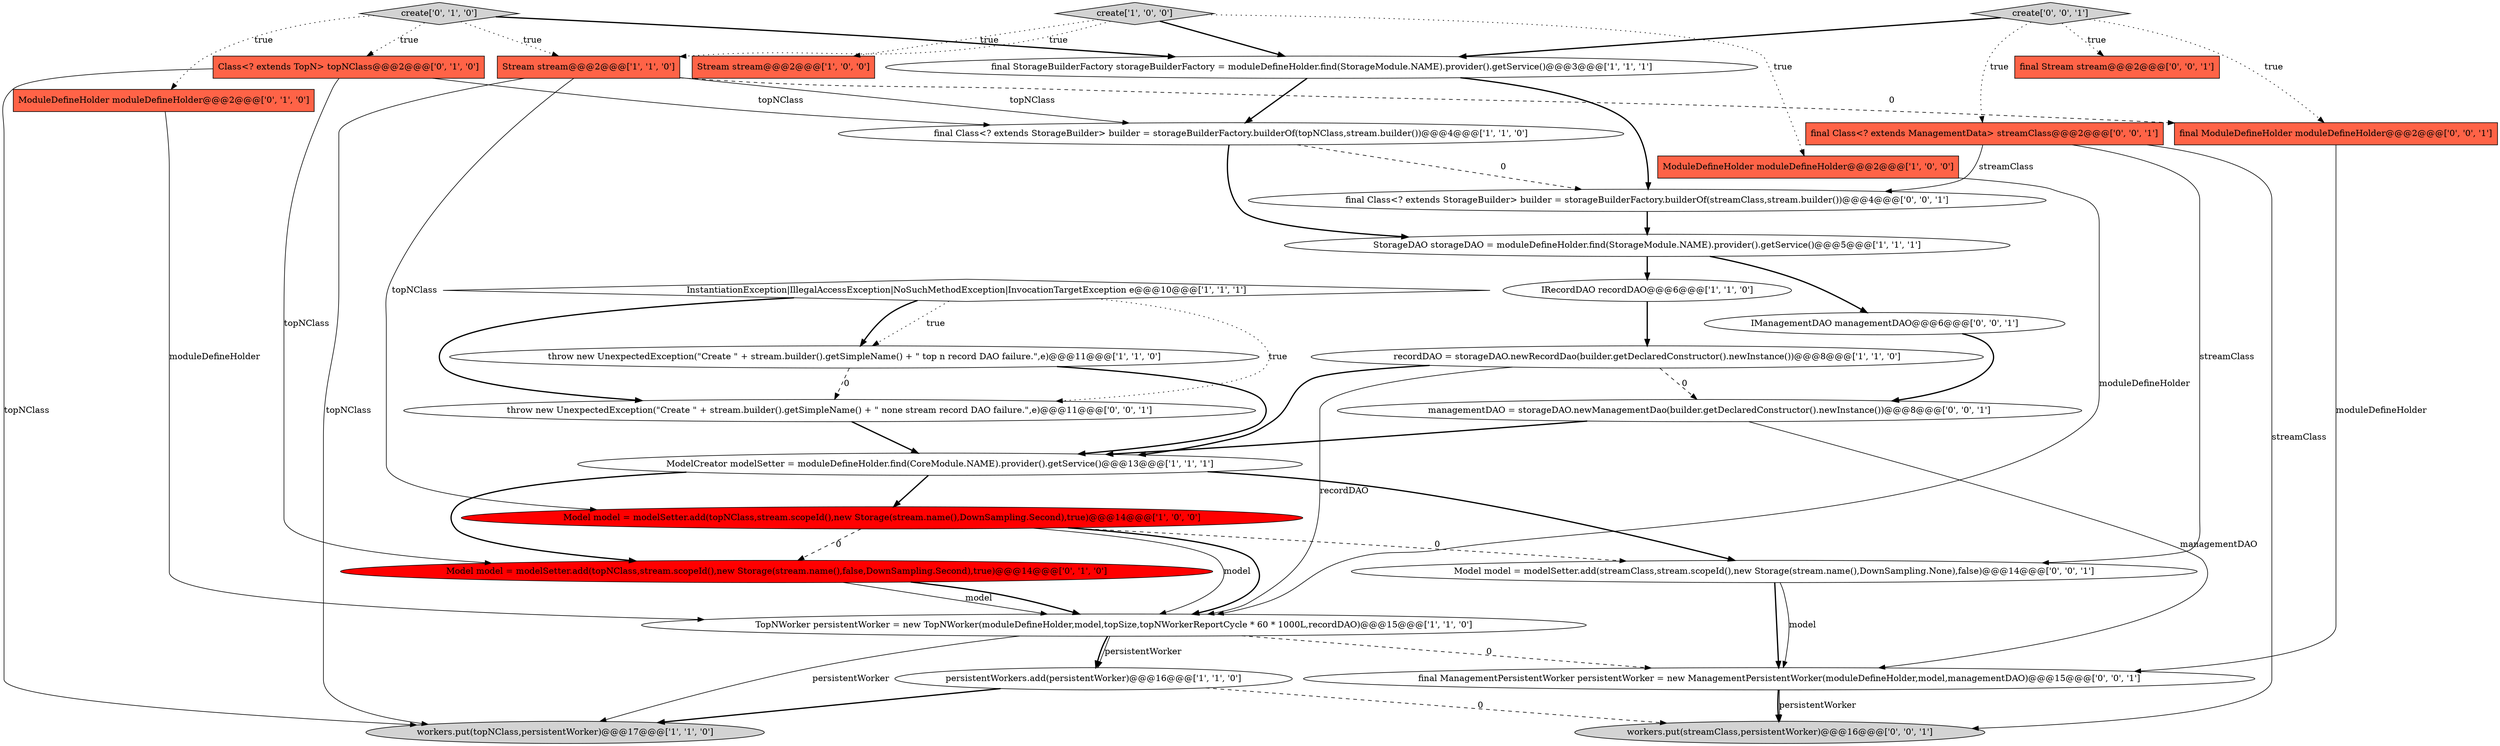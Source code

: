 digraph {
25 [style = filled, label = "throw new UnexpectedException(\"Create \" + stream.builder().getSimpleName() + \" none stream record DAO failure.\",e)@@@11@@@['0', '0', '1']", fillcolor = white, shape = ellipse image = "AAA0AAABBB3BBB"];
6 [style = filled, label = "InstantiationException|IllegalAccessException|NoSuchMethodException|InvocationTargetException e@@@10@@@['1', '1', '1']", fillcolor = white, shape = diamond image = "AAA0AAABBB1BBB"];
8 [style = filled, label = "recordDAO = storageDAO.newRecordDao(builder.getDeclaredConstructor().newInstance())@@@8@@@['1', '1', '0']", fillcolor = white, shape = ellipse image = "AAA0AAABBB1BBB"];
24 [style = filled, label = "final ModuleDefineHolder moduleDefineHolder@@@2@@@['0', '0', '1']", fillcolor = tomato, shape = box image = "AAA0AAABBB3BBB"];
7 [style = filled, label = "final StorageBuilderFactory storageBuilderFactory = moduleDefineHolder.find(StorageModule.NAME).provider().getService()@@@3@@@['1', '1', '1']", fillcolor = white, shape = ellipse image = "AAA0AAABBB1BBB"];
22 [style = filled, label = "final Class<? extends ManagementData> streamClass@@@2@@@['0', '0', '1']", fillcolor = tomato, shape = box image = "AAA0AAABBB3BBB"];
19 [style = filled, label = "create['0', '1', '0']", fillcolor = lightgray, shape = diamond image = "AAA0AAABBB2BBB"];
9 [style = filled, label = "workers.put(topNClass,persistentWorker)@@@17@@@['1', '1', '0']", fillcolor = lightgray, shape = ellipse image = "AAA0AAABBB1BBB"];
10 [style = filled, label = "TopNWorker persistentWorker = new TopNWorker(moduleDefineHolder,model,topSize,topNWorkerReportCycle * 60 * 1000L,recordDAO)@@@15@@@['1', '1', '0']", fillcolor = white, shape = ellipse image = "AAA0AAABBB1BBB"];
11 [style = filled, label = "ModuleDefineHolder moduleDefineHolder@@@2@@@['1', '0', '0']", fillcolor = tomato, shape = box image = "AAA0AAABBB1BBB"];
29 [style = filled, label = "final ManagementPersistentWorker persistentWorker = new ManagementPersistentWorker(moduleDefineHolder,model,managementDAO)@@@15@@@['0', '0', '1']", fillcolor = white, shape = ellipse image = "AAA0AAABBB3BBB"];
23 [style = filled, label = "create['0', '0', '1']", fillcolor = lightgray, shape = diamond image = "AAA0AAABBB3BBB"];
13 [style = filled, label = "Stream stream@@@2@@@['1', '1', '0']", fillcolor = tomato, shape = box image = "AAA0AAABBB1BBB"];
18 [style = filled, label = "Model model = modelSetter.add(topNClass,stream.scopeId(),new Storage(stream.name(),false,DownSampling.Second),true)@@@14@@@['0', '1', '0']", fillcolor = red, shape = ellipse image = "AAA1AAABBB2BBB"];
30 [style = filled, label = "workers.put(streamClass,persistentWorker)@@@16@@@['0', '0', '1']", fillcolor = lightgray, shape = ellipse image = "AAA0AAABBB3BBB"];
14 [style = filled, label = "persistentWorkers.add(persistentWorker)@@@16@@@['1', '1', '0']", fillcolor = white, shape = ellipse image = "AAA0AAABBB1BBB"];
17 [style = filled, label = "Class<? extends TopN> topNClass@@@2@@@['0', '1', '0']", fillcolor = tomato, shape = box image = "AAA0AAABBB2BBB"];
3 [style = filled, label = "Stream stream@@@2@@@['1', '0', '0']", fillcolor = tomato, shape = box image = "AAA0AAABBB1BBB"];
2 [style = filled, label = "IRecordDAO recordDAO@@@6@@@['1', '1', '0']", fillcolor = white, shape = ellipse image = "AAA0AAABBB1BBB"];
0 [style = filled, label = "Model model = modelSetter.add(topNClass,stream.scopeId(),new Storage(stream.name(),DownSampling.Second),true)@@@14@@@['1', '0', '0']", fillcolor = red, shape = ellipse image = "AAA1AAABBB1BBB"];
16 [style = filled, label = "ModuleDefineHolder moduleDefineHolder@@@2@@@['0', '1', '0']", fillcolor = tomato, shape = box image = "AAA0AAABBB2BBB"];
12 [style = filled, label = "throw new UnexpectedException(\"Create \" + stream.builder().getSimpleName() + \" top n record DAO failure.\",e)@@@11@@@['1', '1', '0']", fillcolor = white, shape = ellipse image = "AAA0AAABBB1BBB"];
4 [style = filled, label = "final Class<? extends StorageBuilder> builder = storageBuilderFactory.builderOf(topNClass,stream.builder())@@@4@@@['1', '1', '0']", fillcolor = white, shape = ellipse image = "AAA0AAABBB1BBB"];
28 [style = filled, label = "Model model = modelSetter.add(streamClass,stream.scopeId(),new Storage(stream.name(),DownSampling.None),false)@@@14@@@['0', '0', '1']", fillcolor = white, shape = ellipse image = "AAA0AAABBB3BBB"];
20 [style = filled, label = "final Class<? extends StorageBuilder> builder = storageBuilderFactory.builderOf(streamClass,stream.builder())@@@4@@@['0', '0', '1']", fillcolor = white, shape = ellipse image = "AAA0AAABBB3BBB"];
26 [style = filled, label = "IManagementDAO managementDAO@@@6@@@['0', '0', '1']", fillcolor = white, shape = ellipse image = "AAA0AAABBB3BBB"];
27 [style = filled, label = "managementDAO = storageDAO.newManagementDao(builder.getDeclaredConstructor().newInstance())@@@8@@@['0', '0', '1']", fillcolor = white, shape = ellipse image = "AAA0AAABBB3BBB"];
21 [style = filled, label = "final Stream stream@@@2@@@['0', '0', '1']", fillcolor = tomato, shape = box image = "AAA0AAABBB3BBB"];
5 [style = filled, label = "ModelCreator modelSetter = moduleDefineHolder.find(CoreModule.NAME).provider().getService()@@@13@@@['1', '1', '1']", fillcolor = white, shape = ellipse image = "AAA0AAABBB1BBB"];
1 [style = filled, label = "StorageDAO storageDAO = moduleDefineHolder.find(StorageModule.NAME).provider().getService()@@@5@@@['1', '1', '1']", fillcolor = white, shape = ellipse image = "AAA0AAABBB1BBB"];
15 [style = filled, label = "create['1', '0', '0']", fillcolor = lightgray, shape = diamond image = "AAA0AAABBB1BBB"];
28->29 [style = bold, label=""];
22->20 [style = solid, label="streamClass"];
12->5 [style = bold, label=""];
10->9 [style = solid, label="persistentWorker"];
22->30 [style = solid, label="streamClass"];
15->7 [style = bold, label=""];
29->30 [style = bold, label=""];
10->14 [style = bold, label=""];
27->29 [style = solid, label="managementDAO"];
19->17 [style = dotted, label="true"];
23->22 [style = dotted, label="true"];
17->9 [style = solid, label="topNClass"];
6->25 [style = bold, label=""];
13->0 [style = solid, label="topNClass"];
22->28 [style = solid, label="streamClass"];
23->21 [style = dotted, label="true"];
16->10 [style = solid, label="moduleDefineHolder"];
0->10 [style = solid, label="model"];
5->18 [style = bold, label=""];
19->13 [style = dotted, label="true"];
7->4 [style = bold, label=""];
7->20 [style = bold, label=""];
20->1 [style = bold, label=""];
10->29 [style = dashed, label="0"];
1->26 [style = bold, label=""];
5->28 [style = bold, label=""];
0->28 [style = dashed, label="0"];
8->10 [style = solid, label="recordDAO"];
15->13 [style = dotted, label="true"];
29->30 [style = solid, label="persistentWorker"];
28->29 [style = solid, label="model"];
11->10 [style = solid, label="moduleDefineHolder"];
15->3 [style = dotted, label="true"];
26->27 [style = bold, label=""];
13->24 [style = dashed, label="0"];
0->10 [style = bold, label=""];
12->25 [style = dashed, label="0"];
18->10 [style = solid, label="model"];
8->5 [style = bold, label=""];
10->14 [style = solid, label="persistentWorker"];
5->0 [style = bold, label=""];
18->10 [style = bold, label=""];
4->20 [style = dashed, label="0"];
14->30 [style = dashed, label="0"];
17->4 [style = solid, label="topNClass"];
6->25 [style = dotted, label="true"];
15->11 [style = dotted, label="true"];
19->16 [style = dotted, label="true"];
0->18 [style = dashed, label="0"];
8->27 [style = dashed, label="0"];
25->5 [style = bold, label=""];
14->9 [style = bold, label=""];
17->18 [style = solid, label="topNClass"];
4->1 [style = bold, label=""];
1->2 [style = bold, label=""];
23->7 [style = bold, label=""];
27->5 [style = bold, label=""];
6->12 [style = dotted, label="true"];
19->7 [style = bold, label=""];
23->24 [style = dotted, label="true"];
2->8 [style = bold, label=""];
24->29 [style = solid, label="moduleDefineHolder"];
13->9 [style = solid, label="topNClass"];
13->4 [style = solid, label="topNClass"];
6->12 [style = bold, label=""];
}
